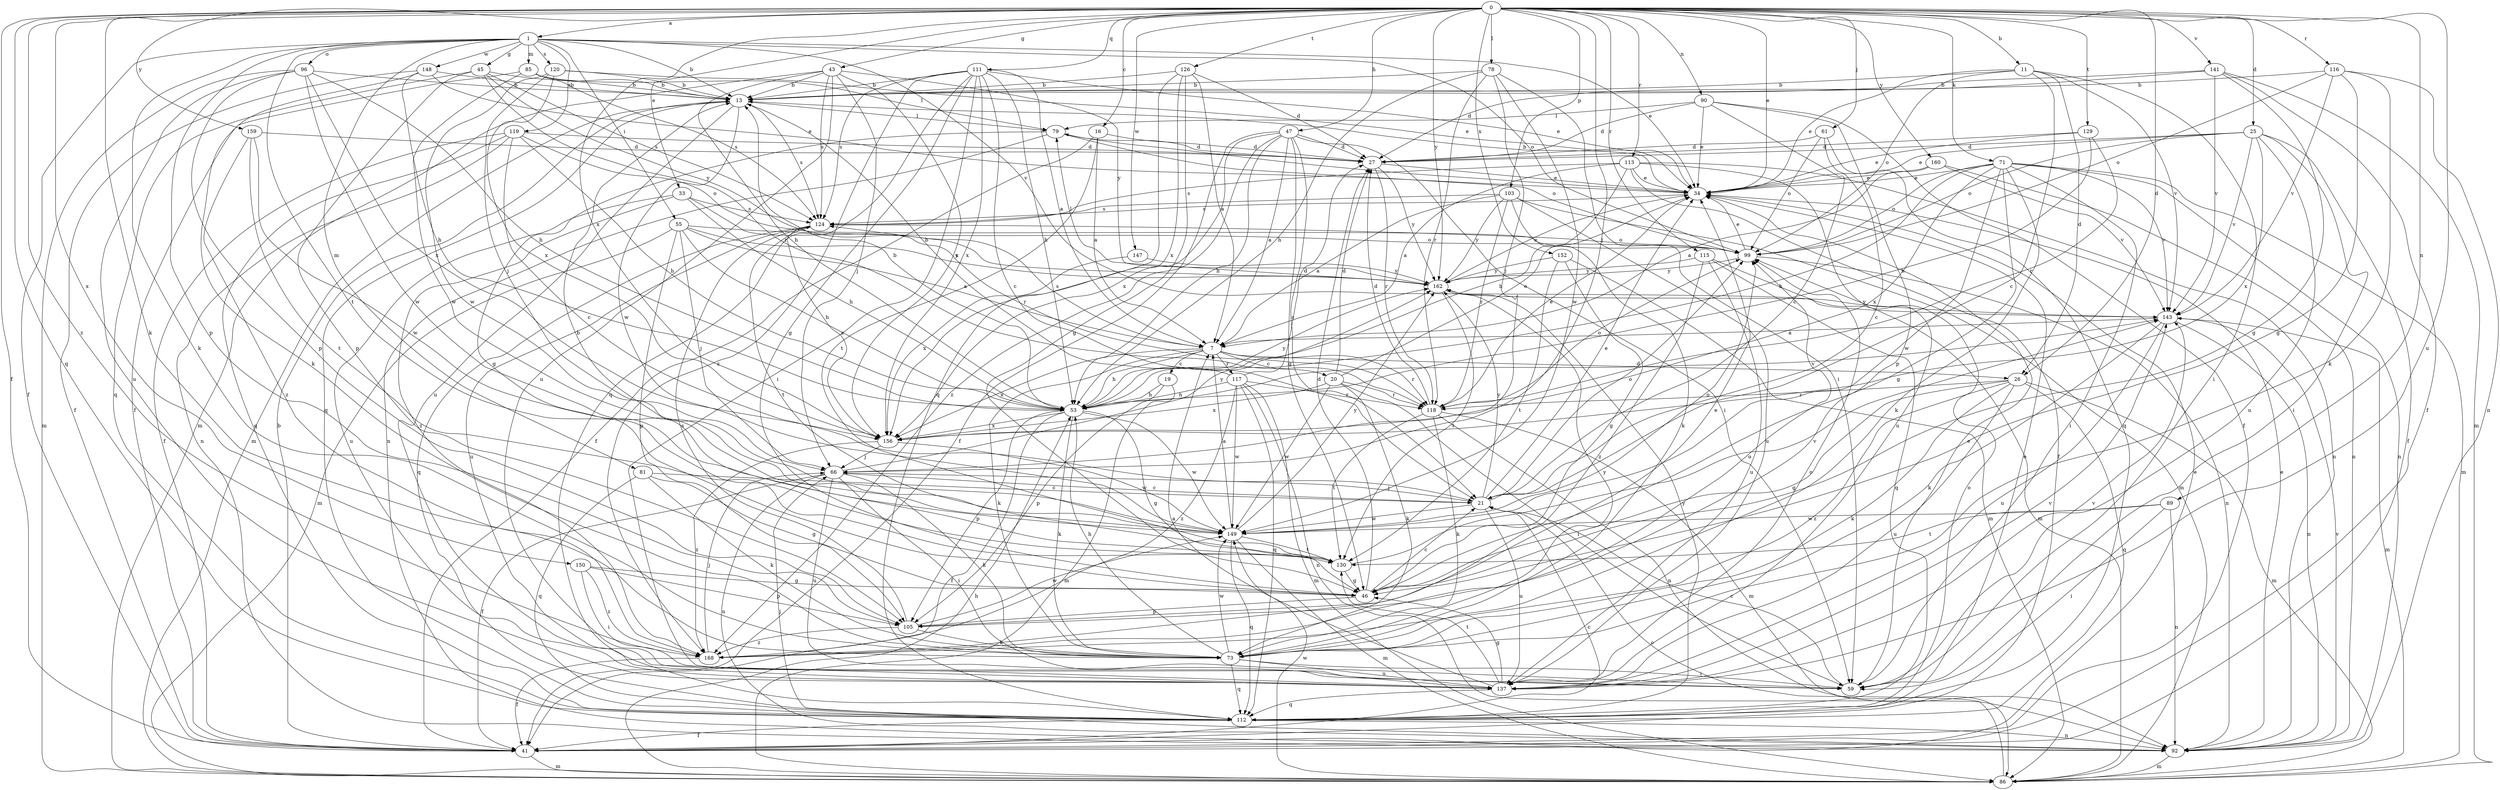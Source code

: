 strict digraph  {
0;
1;
7;
11;
13;
16;
19;
20;
21;
25;
26;
27;
33;
34;
41;
43;
45;
46;
47;
53;
55;
59;
61;
66;
71;
73;
78;
79;
81;
85;
86;
89;
90;
92;
96;
99;
103;
105;
111;
112;
113;
115;
116;
117;
118;
119;
120;
124;
126;
129;
130;
137;
141;
143;
147;
148;
149;
150;
152;
156;
159;
160;
162;
168;
0 -> 1  [label=a];
0 -> 11  [label=b];
0 -> 16  [label=c];
0 -> 25  [label=d];
0 -> 26  [label=d];
0 -> 33  [label=e];
0 -> 34  [label=e];
0 -> 41  [label=f];
0 -> 43  [label=g];
0 -> 47  [label=h];
0 -> 61  [label=j];
0 -> 66  [label=j];
0 -> 71  [label=k];
0 -> 73  [label=k];
0 -> 78  [label=l];
0 -> 89  [label=n];
0 -> 90  [label=n];
0 -> 103  [label=p];
0 -> 111  [label=q];
0 -> 112  [label=q];
0 -> 113  [label=r];
0 -> 115  [label=r];
0 -> 116  [label=r];
0 -> 126  [label=t];
0 -> 129  [label=t];
0 -> 137  [label=u];
0 -> 141  [label=v];
0 -> 147  [label=w];
0 -> 150  [label=x];
0 -> 152  [label=x];
0 -> 156  [label=x];
0 -> 159  [label=y];
0 -> 160  [label=y];
0 -> 162  [label=y];
0 -> 168  [label=z];
1 -> 13  [label=b];
1 -> 34  [label=e];
1 -> 41  [label=f];
1 -> 45  [label=g];
1 -> 55  [label=i];
1 -> 73  [label=k];
1 -> 81  [label=m];
1 -> 85  [label=m];
1 -> 96  [label=o];
1 -> 99  [label=o];
1 -> 105  [label=p];
1 -> 119  [label=s];
1 -> 120  [label=s];
1 -> 130  [label=t];
1 -> 143  [label=v];
1 -> 148  [label=w];
7 -> 19  [label=c];
7 -> 20  [label=c];
7 -> 26  [label=d];
7 -> 53  [label=h];
7 -> 73  [label=k];
7 -> 117  [label=r];
7 -> 118  [label=r];
7 -> 124  [label=s];
7 -> 156  [label=x];
11 -> 13  [label=b];
11 -> 21  [label=c];
11 -> 26  [label=d];
11 -> 34  [label=e];
11 -> 59  [label=i];
11 -> 99  [label=o];
11 -> 143  [label=v];
13 -> 79  [label=l];
13 -> 86  [label=m];
13 -> 112  [label=q];
13 -> 124  [label=s];
13 -> 137  [label=u];
13 -> 149  [label=w];
16 -> 7  [label=a];
16 -> 27  [label=d];
16 -> 41  [label=f];
16 -> 130  [label=t];
19 -> 53  [label=h];
19 -> 86  [label=m];
19 -> 105  [label=p];
20 -> 27  [label=d];
20 -> 34  [label=e];
20 -> 59  [label=i];
20 -> 73  [label=k];
20 -> 118  [label=r];
20 -> 149  [label=w];
20 -> 156  [label=x];
21 -> 34  [label=e];
21 -> 66  [label=j];
21 -> 99  [label=o];
21 -> 137  [label=u];
21 -> 149  [label=w];
21 -> 162  [label=y];
25 -> 27  [label=d];
25 -> 34  [label=e];
25 -> 41  [label=f];
25 -> 59  [label=i];
25 -> 99  [label=o];
25 -> 137  [label=u];
25 -> 143  [label=v];
25 -> 156  [label=x];
26 -> 46  [label=g];
26 -> 73  [label=k];
26 -> 86  [label=m];
26 -> 112  [label=q];
26 -> 118  [label=r];
26 -> 137  [label=u];
26 -> 168  [label=z];
27 -> 34  [label=e];
27 -> 118  [label=r];
27 -> 162  [label=y];
33 -> 53  [label=h];
33 -> 118  [label=r];
33 -> 124  [label=s];
33 -> 137  [label=u];
33 -> 168  [label=z];
34 -> 13  [label=b];
34 -> 79  [label=l];
34 -> 124  [label=s];
41 -> 13  [label=b];
41 -> 21  [label=c];
41 -> 34  [label=e];
41 -> 86  [label=m];
43 -> 13  [label=b];
43 -> 53  [label=h];
43 -> 66  [label=j];
43 -> 86  [label=m];
43 -> 124  [label=s];
43 -> 137  [label=u];
43 -> 156  [label=x];
43 -> 162  [label=y];
45 -> 13  [label=b];
45 -> 105  [label=p];
45 -> 112  [label=q];
45 -> 118  [label=r];
45 -> 124  [label=s];
45 -> 162  [label=y];
46 -> 21  [label=c];
46 -> 27  [label=d];
46 -> 105  [label=p];
47 -> 7  [label=a];
47 -> 21  [label=c];
47 -> 27  [label=d];
47 -> 41  [label=f];
47 -> 46  [label=g];
47 -> 53  [label=h];
47 -> 59  [label=i];
47 -> 156  [label=x];
47 -> 168  [label=z];
53 -> 13  [label=b];
53 -> 41  [label=f];
53 -> 46  [label=g];
53 -> 73  [label=k];
53 -> 105  [label=p];
53 -> 143  [label=v];
53 -> 149  [label=w];
53 -> 156  [label=x];
53 -> 162  [label=y];
55 -> 7  [label=a];
55 -> 53  [label=h];
55 -> 66  [label=j];
55 -> 86  [label=m];
55 -> 99  [label=o];
55 -> 105  [label=p];
55 -> 162  [label=y];
59 -> 21  [label=c];
59 -> 34  [label=e];
59 -> 143  [label=v];
61 -> 21  [label=c];
61 -> 27  [label=d];
61 -> 99  [label=o];
61 -> 112  [label=q];
66 -> 21  [label=c];
66 -> 41  [label=f];
66 -> 59  [label=i];
66 -> 73  [label=k];
66 -> 92  [label=n];
66 -> 137  [label=u];
66 -> 162  [label=y];
71 -> 34  [label=e];
71 -> 46  [label=g];
71 -> 53  [label=h];
71 -> 59  [label=i];
71 -> 73  [label=k];
71 -> 86  [label=m];
71 -> 92  [label=n];
71 -> 99  [label=o];
71 -> 143  [label=v];
71 -> 149  [label=w];
71 -> 156  [label=x];
73 -> 53  [label=h];
73 -> 59  [label=i];
73 -> 112  [label=q];
73 -> 137  [label=u];
73 -> 149  [label=w];
73 -> 162  [label=y];
78 -> 13  [label=b];
78 -> 53  [label=h];
78 -> 59  [label=i];
78 -> 66  [label=j];
78 -> 118  [label=r];
78 -> 149  [label=w];
79 -> 27  [label=d];
79 -> 46  [label=g];
79 -> 92  [label=n];
79 -> 99  [label=o];
81 -> 21  [label=c];
81 -> 46  [label=g];
81 -> 73  [label=k];
81 -> 112  [label=q];
85 -> 13  [label=b];
85 -> 41  [label=f];
85 -> 79  [label=l];
85 -> 124  [label=s];
85 -> 149  [label=w];
86 -> 21  [label=c];
86 -> 53  [label=h];
86 -> 149  [label=w];
89 -> 59  [label=i];
89 -> 92  [label=n];
89 -> 130  [label=t];
89 -> 149  [label=w];
90 -> 21  [label=c];
90 -> 27  [label=d];
90 -> 34  [label=e];
90 -> 41  [label=f];
90 -> 79  [label=l];
90 -> 105  [label=p];
92 -> 34  [label=e];
92 -> 66  [label=j];
92 -> 86  [label=m];
92 -> 143  [label=v];
96 -> 13  [label=b];
96 -> 53  [label=h];
96 -> 86  [label=m];
96 -> 105  [label=p];
96 -> 137  [label=u];
96 -> 149  [label=w];
96 -> 156  [label=x];
99 -> 34  [label=e];
99 -> 92  [label=n];
99 -> 162  [label=y];
103 -> 7  [label=a];
103 -> 73  [label=k];
103 -> 86  [label=m];
103 -> 118  [label=r];
103 -> 124  [label=s];
103 -> 137  [label=u];
103 -> 162  [label=y];
105 -> 34  [label=e];
105 -> 73  [label=k];
105 -> 124  [label=s];
105 -> 149  [label=w];
105 -> 168  [label=z];
111 -> 7  [label=a];
111 -> 13  [label=b];
111 -> 21  [label=c];
111 -> 34  [label=e];
111 -> 46  [label=g];
111 -> 53  [label=h];
111 -> 59  [label=i];
111 -> 112  [label=q];
111 -> 124  [label=s];
111 -> 156  [label=x];
111 -> 168  [label=z];
112 -> 34  [label=e];
112 -> 41  [label=f];
112 -> 92  [label=n];
112 -> 99  [label=o];
112 -> 162  [label=y];
113 -> 7  [label=a];
113 -> 34  [label=e];
113 -> 41  [label=f];
113 -> 53  [label=h];
113 -> 92  [label=n];
113 -> 124  [label=s];
113 -> 137  [label=u];
115 -> 86  [label=m];
115 -> 112  [label=q];
115 -> 137  [label=u];
115 -> 162  [label=y];
115 -> 168  [label=z];
116 -> 13  [label=b];
116 -> 46  [label=g];
116 -> 73  [label=k];
116 -> 92  [label=n];
116 -> 99  [label=o];
116 -> 143  [label=v];
117 -> 13  [label=b];
117 -> 27  [label=d];
117 -> 53  [label=h];
117 -> 86  [label=m];
117 -> 92  [label=n];
117 -> 112  [label=q];
117 -> 118  [label=r];
117 -> 149  [label=w];
117 -> 168  [label=z];
118 -> 27  [label=d];
118 -> 34  [label=e];
118 -> 73  [label=k];
118 -> 86  [label=m];
118 -> 92  [label=n];
118 -> 99  [label=o];
118 -> 130  [label=t];
119 -> 21  [label=c];
119 -> 27  [label=d];
119 -> 41  [label=f];
119 -> 53  [label=h];
119 -> 92  [label=n];
119 -> 99  [label=o];
119 -> 112  [label=q];
120 -> 13  [label=b];
120 -> 34  [label=e];
120 -> 66  [label=j];
120 -> 149  [label=w];
120 -> 156  [label=x];
124 -> 99  [label=o];
124 -> 112  [label=q];
124 -> 130  [label=t];
124 -> 137  [label=u];
124 -> 156  [label=x];
126 -> 7  [label=a];
126 -> 13  [label=b];
126 -> 27  [label=d];
126 -> 46  [label=g];
126 -> 112  [label=q];
126 -> 156  [label=x];
129 -> 27  [label=d];
129 -> 34  [label=e];
129 -> 53  [label=h];
129 -> 118  [label=r];
130 -> 13  [label=b];
130 -> 46  [label=g];
130 -> 143  [label=v];
137 -> 7  [label=a];
137 -> 46  [label=g];
137 -> 99  [label=o];
137 -> 112  [label=q];
137 -> 130  [label=t];
137 -> 143  [label=v];
141 -> 13  [label=b];
141 -> 27  [label=d];
141 -> 41  [label=f];
141 -> 46  [label=g];
141 -> 86  [label=m];
141 -> 143  [label=v];
143 -> 7  [label=a];
143 -> 73  [label=k];
143 -> 86  [label=m];
143 -> 92  [label=n];
143 -> 137  [label=u];
147 -> 156  [label=x];
147 -> 162  [label=y];
148 -> 13  [label=b];
148 -> 34  [label=e];
148 -> 41  [label=f];
148 -> 53  [label=h];
148 -> 73  [label=k];
149 -> 7  [label=a];
149 -> 86  [label=m];
149 -> 99  [label=o];
149 -> 112  [label=q];
149 -> 130  [label=t];
149 -> 162  [label=y];
150 -> 46  [label=g];
150 -> 59  [label=i];
150 -> 105  [label=p];
150 -> 168  [label=z];
152 -> 46  [label=g];
152 -> 86  [label=m];
152 -> 130  [label=t];
152 -> 162  [label=y];
156 -> 66  [label=j];
156 -> 149  [label=w];
156 -> 168  [label=z];
159 -> 27  [label=d];
159 -> 130  [label=t];
159 -> 149  [label=w];
159 -> 168  [label=z];
160 -> 7  [label=a];
160 -> 34  [label=e];
160 -> 92  [label=n];
160 -> 143  [label=v];
162 -> 34  [label=e];
162 -> 79  [label=l];
162 -> 130  [label=t];
162 -> 143  [label=v];
168 -> 41  [label=f];
168 -> 66  [label=j];
168 -> 99  [label=o];
}
